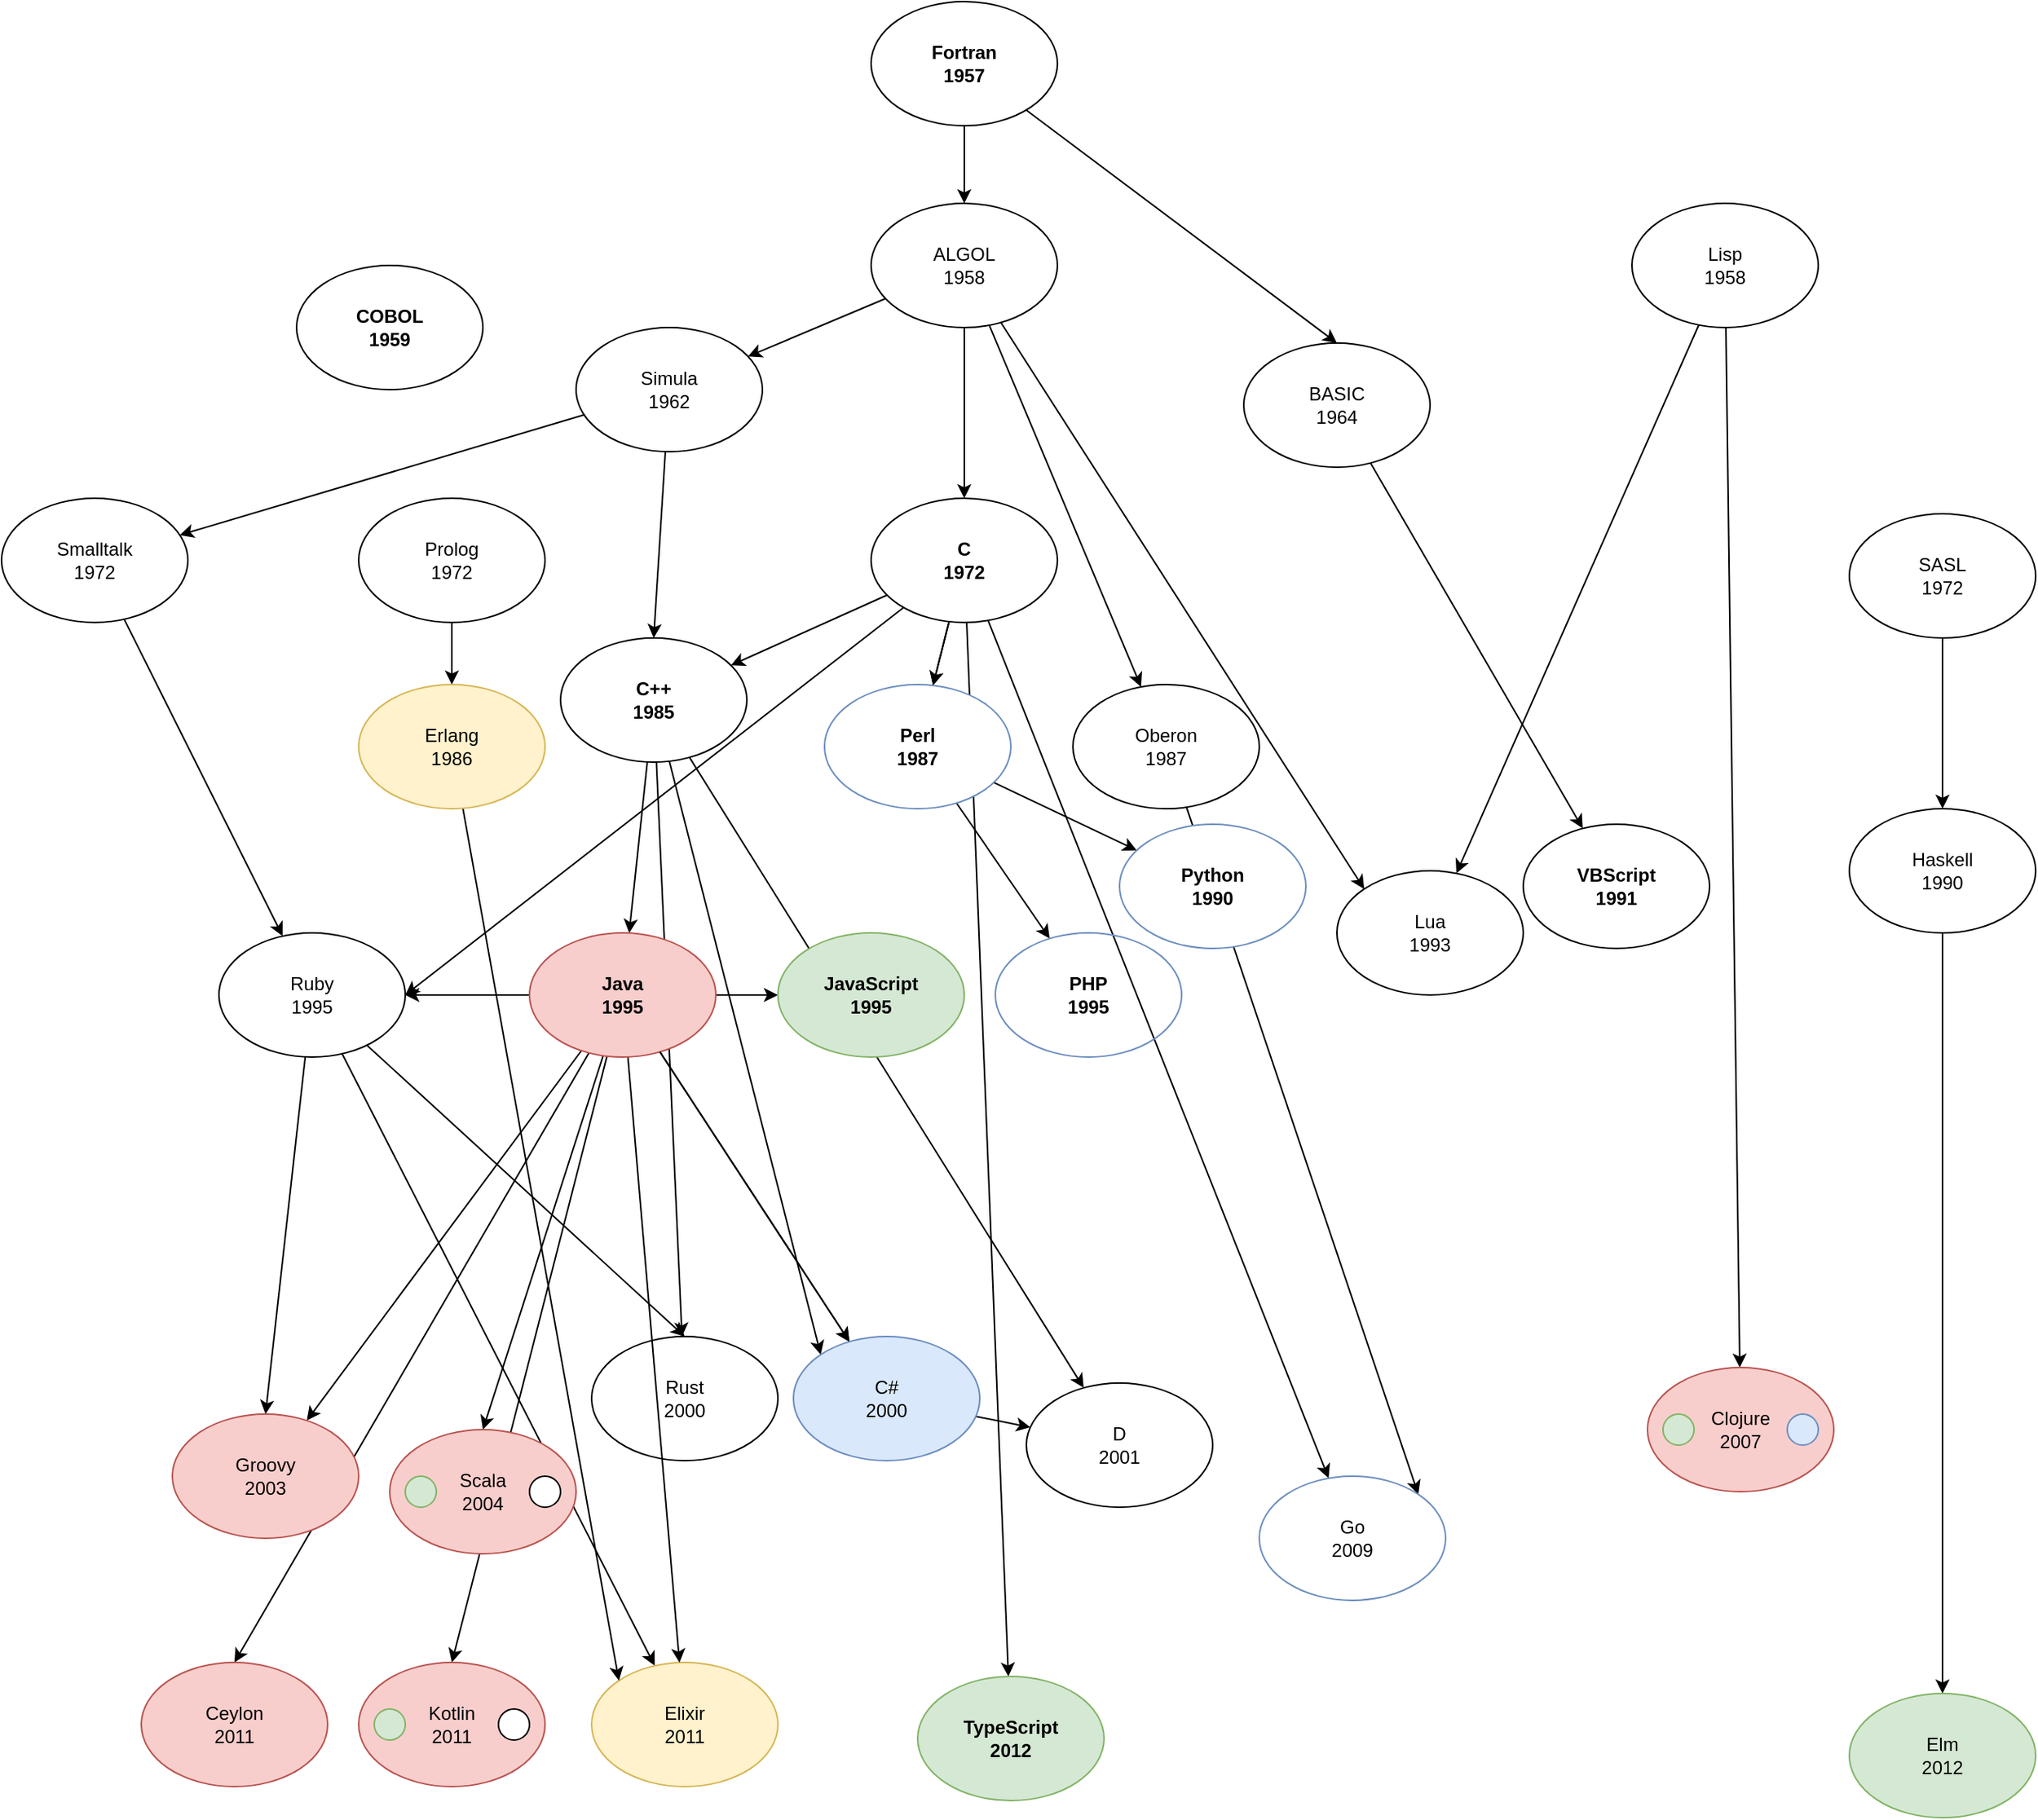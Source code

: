 <mxfile version="12.4.2" type="device" pages="1"><diagram id="Y7-HPS6aQxImyn109C00" name="Page-1"><mxGraphModel dx="1933" dy="830" grid="1" gridSize="10" guides="1" tooltips="1" connect="1" arrows="1" fold="1" page="1" pageScale="1" pageWidth="827" pageHeight="1169" math="0" shadow="0"><root><mxCell id="0"/><mxCell id="1" parent="0"/><mxCell id="qzRQ_gO1J8UZ7r01pVFA-60" value="" style="edgeStyle=none;rounded=0;orthogonalLoop=1;jettySize=auto;html=1;" parent="1" source="qzRQ_gO1J8UZ7r01pVFA-1" target="qzRQ_gO1J8UZ7r01pVFA-59" edge="1"><mxGeometry relative="1" as="geometry"/></mxCell><mxCell id="qzRQ_gO1J8UZ7r01pVFA-63" value="" style="edgeStyle=none;rounded=0;orthogonalLoop=1;jettySize=auto;html=1;" parent="1" source="qzRQ_gO1J8UZ7r01pVFA-1" target="qzRQ_gO1J8UZ7r01pVFA-62" edge="1"><mxGeometry relative="1" as="geometry"/></mxCell><mxCell id="I-1-2Rjgh43q5j4eCBmA-2" value="" style="rounded=0;orthogonalLoop=1;jettySize=auto;html=1;exitX=0.5;exitY=1;exitDx=0;exitDy=0;" edge="1" parent="1" source="I-1-2Rjgh43q5j4eCBmA-5" target="I-1-2Rjgh43q5j4eCBmA-1"><mxGeometry relative="1" as="geometry"/></mxCell><mxCell id="qzRQ_gO1J8UZ7r01pVFA-1" value="Lisp&lt;br&gt;1958" style="ellipse;whiteSpace=wrap;html=1;" parent="1" vertex="1"><mxGeometry x="860" y="140" width="120" height="80" as="geometry"/></mxCell><mxCell id="I-1-2Rjgh43q5j4eCBmA-4" value="" style="edgeStyle=none;rounded=0;orthogonalLoop=1;jettySize=auto;html=1;" edge="1" parent="1" source="I-1-2Rjgh43q5j4eCBmA-1" target="I-1-2Rjgh43q5j4eCBmA-3"><mxGeometry relative="1" as="geometry"/></mxCell><mxCell id="I-1-2Rjgh43q5j4eCBmA-1" value="Haskell&lt;br&gt;1990" style="ellipse;whiteSpace=wrap;html=1;" vertex="1" parent="1"><mxGeometry x="1000" y="530" width="120" height="80" as="geometry"/></mxCell><mxCell id="I-1-2Rjgh43q5j4eCBmA-3" value="Elm&lt;br&gt;2012" style="ellipse;whiteSpace=wrap;html=1;fillColor=#d5e8d4;strokeColor=#82b366;" vertex="1" parent="1"><mxGeometry x="1000" y="1100" width="120" height="80" as="geometry"/></mxCell><mxCell id="qzRQ_gO1J8UZ7r01pVFA-62" value="Clojure&lt;br&gt;2007" style="ellipse;whiteSpace=wrap;html=1;fillColor=#f8cecc;strokeColor=#b85450;" parent="1" vertex="1"><mxGeometry x="870" y="890" width="120" height="80" as="geometry"/></mxCell><mxCell id="qzRQ_gO1J8UZ7r01pVFA-59" value="Lua&lt;br&gt;1993" style="ellipse;whiteSpace=wrap;html=1;" parent="1" vertex="1"><mxGeometry x="670" y="570" width="120" height="80" as="geometry"/></mxCell><mxCell id="qzRQ_gO1J8UZ7r01pVFA-2" value="COBOL&lt;br&gt;1959" style="ellipse;whiteSpace=wrap;html=1;fontStyle=1" parent="1" vertex="1"><mxGeometry y="180" width="120" height="80" as="geometry"/></mxCell><mxCell id="qzRQ_gO1J8UZ7r01pVFA-9" style="edgeStyle=none;rounded=0;orthogonalLoop=1;jettySize=auto;html=1;exitX=0.5;exitY=1;exitDx=0;exitDy=0;" parent="1" source="qzRQ_gO1J8UZ7r01pVFA-16" target="qzRQ_gO1J8UZ7r01pVFA-4" edge="1"><mxGeometry relative="1" as="geometry"><mxPoint x="430" y="300" as="sourcePoint"/></mxGeometry></mxCell><mxCell id="qzRQ_gO1J8UZ7r01pVFA-17" value="" style="edgeStyle=none;rounded=0;orthogonalLoop=1;jettySize=auto;html=1;" parent="1" source="qzRQ_gO1J8UZ7r01pVFA-3" target="qzRQ_gO1J8UZ7r01pVFA-16" edge="1"><mxGeometry relative="1" as="geometry"/></mxCell><mxCell id="qzRQ_gO1J8UZ7r01pVFA-54" style="edgeStyle=none;rounded=0;orthogonalLoop=1;jettySize=auto;html=1;entryX=0.5;entryY=0;entryDx=0;entryDy=0;" parent="1" source="qzRQ_gO1J8UZ7r01pVFA-3" target="qzRQ_gO1J8UZ7r01pVFA-33" edge="1"><mxGeometry relative="1" as="geometry"/></mxCell><mxCell id="qzRQ_gO1J8UZ7r01pVFA-3" value="Fortran&lt;br&gt;1957" style="ellipse;whiteSpace=wrap;html=1;fontStyle=1" parent="1" vertex="1"><mxGeometry x="370" y="10" width="120" height="80" as="geometry"/></mxCell><mxCell id="qzRQ_gO1J8UZ7r01pVFA-19" value="" style="edgeStyle=none;rounded=0;orthogonalLoop=1;jettySize=auto;html=1;" parent="1" source="qzRQ_gO1J8UZ7r01pVFA-16" target="qzRQ_gO1J8UZ7r01pVFA-18" edge="1"><mxGeometry relative="1" as="geometry"/></mxCell><mxCell id="qzRQ_gO1J8UZ7r01pVFA-57" value="" style="edgeStyle=none;rounded=0;orthogonalLoop=1;jettySize=auto;html=1;" parent="1" source="qzRQ_gO1J8UZ7r01pVFA-16" target="qzRQ_gO1J8UZ7r01pVFA-56" edge="1"><mxGeometry relative="1" as="geometry"/></mxCell><mxCell id="qzRQ_gO1J8UZ7r01pVFA-61" style="edgeStyle=none;rounded=0;orthogonalLoop=1;jettySize=auto;html=1;entryX=0;entryY=0;entryDx=0;entryDy=0;" parent="1" source="qzRQ_gO1J8UZ7r01pVFA-16" target="qzRQ_gO1J8UZ7r01pVFA-59" edge="1"><mxGeometry relative="1" as="geometry"/></mxCell><mxCell id="qzRQ_gO1J8UZ7r01pVFA-16" value="ALGOL&lt;br&gt;1958" style="ellipse;whiteSpace=wrap;html=1;" parent="1" vertex="1"><mxGeometry x="370" y="140" width="120" height="80" as="geometry"/></mxCell><mxCell id="qzRQ_gO1J8UZ7r01pVFA-58" style="edgeStyle=none;rounded=0;orthogonalLoop=1;jettySize=auto;html=1;entryX=1;entryY=0;entryDx=0;entryDy=0;" parent="1" source="qzRQ_gO1J8UZ7r01pVFA-56" target="qzRQ_gO1J8UZ7r01pVFA-37" edge="1"><mxGeometry relative="1" as="geometry"/></mxCell><mxCell id="qzRQ_gO1J8UZ7r01pVFA-56" value="Oberon&lt;br&gt;1987" style="ellipse;whiteSpace=wrap;html=1;" parent="1" vertex="1"><mxGeometry x="500" y="450" width="120" height="80" as="geometry"/></mxCell><mxCell id="qzRQ_gO1J8UZ7r01pVFA-21" value="" style="edgeStyle=none;rounded=0;orthogonalLoop=1;jettySize=auto;html=1;" parent="1" source="qzRQ_gO1J8UZ7r01pVFA-18" target="qzRQ_gO1J8UZ7r01pVFA-20" edge="1"><mxGeometry relative="1" as="geometry"/></mxCell><mxCell id="qzRQ_gO1J8UZ7r01pVFA-30" style="edgeStyle=none;rounded=0;orthogonalLoop=1;jettySize=auto;html=1;entryX=0.5;entryY=0;entryDx=0;entryDy=0;" parent="1" source="qzRQ_gO1J8UZ7r01pVFA-18" target="qzRQ_gO1J8UZ7r01pVFA-5" edge="1"><mxGeometry relative="1" as="geometry"/></mxCell><mxCell id="qzRQ_gO1J8UZ7r01pVFA-18" value="Simula&lt;br&gt;1962" style="ellipse;whiteSpace=wrap;html=1;" parent="1" vertex="1"><mxGeometry x="180" y="220" width="120" height="80" as="geometry"/></mxCell><mxCell id="qzRQ_gO1J8UZ7r01pVFA-23" value="" style="edgeStyle=none;rounded=0;orthogonalLoop=1;jettySize=auto;html=1;" parent="1" source="qzRQ_gO1J8UZ7r01pVFA-20" target="qzRQ_gO1J8UZ7r01pVFA-22" edge="1"><mxGeometry relative="1" as="geometry"/></mxCell><mxCell id="qzRQ_gO1J8UZ7r01pVFA-20" value="Smalltalk&lt;br&gt;1972" style="ellipse;whiteSpace=wrap;html=1;" parent="1" vertex="1"><mxGeometry x="-190" y="330" width="120" height="80" as="geometry"/></mxCell><mxCell id="qzRQ_gO1J8UZ7r01pVFA-27" style="edgeStyle=none;rounded=0;orthogonalLoop=1;jettySize=auto;html=1;entryX=0.5;entryY=0;entryDx=0;entryDy=0;" parent="1" source="qzRQ_gO1J8UZ7r01pVFA-22" target="qzRQ_gO1J8UZ7r01pVFA-14" edge="1"><mxGeometry relative="1" as="geometry"/></mxCell><mxCell id="qzRQ_gO1J8UZ7r01pVFA-29" value="" style="edgeStyle=none;rounded=0;orthogonalLoop=1;jettySize=auto;html=1;" parent="1" source="qzRQ_gO1J8UZ7r01pVFA-22" target="qzRQ_gO1J8UZ7r01pVFA-28" edge="1"><mxGeometry relative="1" as="geometry"/></mxCell><mxCell id="qzRQ_gO1J8UZ7r01pVFA-65" style="edgeStyle=none;rounded=0;orthogonalLoop=1;jettySize=auto;html=1;entryX=0.5;entryY=0;entryDx=0;entryDy=0;" parent="1" source="qzRQ_gO1J8UZ7r01pVFA-22" target="qzRQ_gO1J8UZ7r01pVFA-39" edge="1"><mxGeometry relative="1" as="geometry"/></mxCell><mxCell id="qzRQ_gO1J8UZ7r01pVFA-22" value="Ruby&lt;br&gt;1995" style="ellipse;whiteSpace=wrap;html=1;" parent="1" vertex="1"><mxGeometry x="-50" y="610" width="120" height="80" as="geometry"/></mxCell><mxCell id="qzRQ_gO1J8UZ7r01pVFA-28" value="Elixir&lt;br&gt;2011" style="ellipse;whiteSpace=wrap;html=1;fillColor=#fff2cc;strokeColor=#d6b656;" parent="1" vertex="1"><mxGeometry x="190" y="1080" width="120" height="80" as="geometry"/></mxCell><mxCell id="qzRQ_gO1J8UZ7r01pVFA-8" style="rounded=0;orthogonalLoop=1;jettySize=auto;html=1;" parent="1" source="qzRQ_gO1J8UZ7r01pVFA-4" target="qzRQ_gO1J8UZ7r01pVFA-5" edge="1"><mxGeometry relative="1" as="geometry"/></mxCell><mxCell id="qzRQ_gO1J8UZ7r01pVFA-36" style="edgeStyle=none;rounded=0;orthogonalLoop=1;jettySize=auto;html=1;entryX=1;entryY=0.5;entryDx=0;entryDy=0;" parent="1" source="qzRQ_gO1J8UZ7r01pVFA-4" target="qzRQ_gO1J8UZ7r01pVFA-22" edge="1"><mxGeometry relative="1" as="geometry"/></mxCell><mxCell id="qzRQ_gO1J8UZ7r01pVFA-38" value="" style="edgeStyle=none;rounded=0;orthogonalLoop=1;jettySize=auto;html=1;" parent="1" source="qzRQ_gO1J8UZ7r01pVFA-4" target="qzRQ_gO1J8UZ7r01pVFA-37" edge="1"><mxGeometry relative="1" as="geometry"/></mxCell><mxCell id="qzRQ_gO1J8UZ7r01pVFA-42" value="" style="edgeStyle=none;rounded=0;orthogonalLoop=1;jettySize=auto;html=1;" parent="1" source="qzRQ_gO1J8UZ7r01pVFA-4" target="qzRQ_gO1J8UZ7r01pVFA-41" edge="1"><mxGeometry relative="1" as="geometry"/></mxCell><mxCell id="qzRQ_gO1J8UZ7r01pVFA-46" value="" style="edgeStyle=none;rounded=0;orthogonalLoop=1;jettySize=auto;html=1;" parent="1" source="qzRQ_gO1J8UZ7r01pVFA-41" target="qzRQ_gO1J8UZ7r01pVFA-45" edge="1"><mxGeometry relative="1" as="geometry"/></mxCell><mxCell id="I-1-2Rjgh43q5j4eCBmA-16" style="edgeStyle=none;rounded=0;orthogonalLoop=1;jettySize=auto;html=1;" edge="1" parent="1" source="qzRQ_gO1J8UZ7r01pVFA-4" target="I-1-2Rjgh43q5j4eCBmA-14"><mxGeometry relative="1" as="geometry"/></mxCell><mxCell id="qzRQ_gO1J8UZ7r01pVFA-4" value="C&lt;br&gt;1972" style="ellipse;whiteSpace=wrap;html=1;fontStyle=1" parent="1" vertex="1"><mxGeometry x="370" y="330" width="120" height="80" as="geometry"/></mxCell><mxCell id="qzRQ_gO1J8UZ7r01pVFA-45" value="Python&lt;br&gt;1990" style="ellipse;whiteSpace=wrap;html=1;fillColor=#ffffff;strokeColor=#6c8ebf;fontStyle=1" parent="1" vertex="1"><mxGeometry x="530" y="540" width="120" height="80" as="geometry"/></mxCell><mxCell id="qzRQ_gO1J8UZ7r01pVFA-44" value="" style="edgeStyle=none;rounded=0;orthogonalLoop=1;jettySize=auto;html=1;" parent="1" source="qzRQ_gO1J8UZ7r01pVFA-41" target="qzRQ_gO1J8UZ7r01pVFA-43" edge="1"><mxGeometry relative="1" as="geometry"/></mxCell><mxCell id="qzRQ_gO1J8UZ7r01pVFA-43" value="PHP&lt;br&gt;1995" style="ellipse;whiteSpace=wrap;html=1;fillColor=none;strokeColor=#6c8ebf;fontStyle=1" parent="1" vertex="1"><mxGeometry x="450" y="610" width="120" height="80" as="geometry"/></mxCell><mxCell id="qzRQ_gO1J8UZ7r01pVFA-37" value="Go&lt;br&gt;2009" style="ellipse;whiteSpace=wrap;html=1;fillColor=#ffffff;strokeColor=#6c8ebf;" parent="1" vertex="1"><mxGeometry x="620" y="960" width="120" height="80" as="geometry"/></mxCell><mxCell id="qzRQ_gO1J8UZ7r01pVFA-7" value="" style="rounded=0;orthogonalLoop=1;jettySize=auto;html=1;" parent="1" source="qzRQ_gO1J8UZ7r01pVFA-5" target="qzRQ_gO1J8UZ7r01pVFA-6" edge="1"><mxGeometry relative="1" as="geometry"/></mxCell><mxCell id="qzRQ_gO1J8UZ7r01pVFA-13" style="edgeStyle=none;rounded=0;orthogonalLoop=1;jettySize=auto;html=1;entryX=0;entryY=0;entryDx=0;entryDy=0;" parent="1" source="qzRQ_gO1J8UZ7r01pVFA-5" target="qzRQ_gO1J8UZ7r01pVFA-11" edge="1"><mxGeometry relative="1" as="geometry"/></mxCell><mxCell id="qzRQ_gO1J8UZ7r01pVFA-40" value="" style="edgeStyle=none;rounded=0;orthogonalLoop=1;jettySize=auto;html=1;" parent="1" source="qzRQ_gO1J8UZ7r01pVFA-5" target="qzRQ_gO1J8UZ7r01pVFA-39" edge="1"><mxGeometry relative="1" as="geometry"/></mxCell><mxCell id="I-1-2Rjgh43q5j4eCBmA-11" style="edgeStyle=none;rounded=0;orthogonalLoop=1;jettySize=auto;html=1;" edge="1" parent="1" source="qzRQ_gO1J8UZ7r01pVFA-5" target="qzRQ_gO1J8UZ7r01pVFA-66"><mxGeometry relative="1" as="geometry"/></mxCell><mxCell id="qzRQ_gO1J8UZ7r01pVFA-39" value="Rust&lt;br&gt;2000" style="ellipse;whiteSpace=wrap;html=1;" parent="1" vertex="1"><mxGeometry x="190" y="870" width="120" height="80" as="geometry"/></mxCell><mxCell id="qzRQ_gO1J8UZ7r01pVFA-12" value="" style="edgeStyle=none;rounded=0;orthogonalLoop=1;jettySize=auto;html=1;" parent="1" source="qzRQ_gO1J8UZ7r01pVFA-6" target="qzRQ_gO1J8UZ7r01pVFA-11" edge="1"><mxGeometry relative="1" as="geometry"/></mxCell><mxCell id="qzRQ_gO1J8UZ7r01pVFA-15" value="" style="edgeStyle=none;rounded=0;orthogonalLoop=1;jettySize=auto;html=1;" parent="1" source="qzRQ_gO1J8UZ7r01pVFA-6" target="qzRQ_gO1J8UZ7r01pVFA-14" edge="1"><mxGeometry relative="1" as="geometry"/></mxCell><mxCell id="qzRQ_gO1J8UZ7r01pVFA-47" value="" style="edgeStyle=none;rounded=0;orthogonalLoop=1;jettySize=auto;html=1;" parent="1" source="qzRQ_gO1J8UZ7r01pVFA-6" target="qzRQ_gO1J8UZ7r01pVFA-28" edge="1"><mxGeometry relative="1" as="geometry"/></mxCell><mxCell id="qzRQ_gO1J8UZ7r01pVFA-49" value="" style="edgeStyle=none;rounded=0;orthogonalLoop=1;jettySize=auto;html=1;" parent="1" source="qzRQ_gO1J8UZ7r01pVFA-6" target="qzRQ_gO1J8UZ7r01pVFA-48" edge="1"><mxGeometry relative="1" as="geometry"/></mxCell><mxCell id="qzRQ_gO1J8UZ7r01pVFA-51" style="edgeStyle=none;rounded=0;orthogonalLoop=1;jettySize=auto;html=1;entryX=0.5;entryY=0;entryDx=0;entryDy=0;" parent="1" source="qzRQ_gO1J8UZ7r01pVFA-6" target="qzRQ_gO1J8UZ7r01pVFA-50" edge="1"><mxGeometry relative="1" as="geometry"/></mxCell><mxCell id="qzRQ_gO1J8UZ7r01pVFA-53" style="edgeStyle=none;rounded=0;orthogonalLoop=1;jettySize=auto;html=1;entryX=0.5;entryY=0;entryDx=0;entryDy=0;" parent="1" source="qzRQ_gO1J8UZ7r01pVFA-6" target="qzRQ_gO1J8UZ7r01pVFA-52" edge="1"><mxGeometry relative="1" as="geometry"/></mxCell><mxCell id="qzRQ_gO1J8UZ7r01pVFA-67" value="" style="edgeStyle=none;rounded=0;orthogonalLoop=1;jettySize=auto;html=1;" parent="1" source="qzRQ_gO1J8UZ7r01pVFA-11" target="qzRQ_gO1J8UZ7r01pVFA-66" edge="1"><mxGeometry relative="1" as="geometry"/></mxCell><mxCell id="I-1-2Rjgh43q5j4eCBmA-6" value="" style="edgeStyle=none;rounded=0;orthogonalLoop=1;jettySize=auto;html=1;" edge="1" parent="1" source="qzRQ_gO1J8UZ7r01pVFA-6" target="qzRQ_gO1J8UZ7r01pVFA-22"><mxGeometry relative="1" as="geometry"/></mxCell><mxCell id="I-1-2Rjgh43q5j4eCBmA-8" style="edgeStyle=none;rounded=0;orthogonalLoop=1;jettySize=auto;html=1;entryX=0.5;entryY=0;entryDx=0;entryDy=0;" edge="1" parent="1" source="qzRQ_gO1J8UZ7r01pVFA-6" target="I-1-2Rjgh43q5j4eCBmA-7"><mxGeometry relative="1" as="geometry"/></mxCell><mxCell id="qzRQ_gO1J8UZ7r01pVFA-6" value="Java&lt;br&gt;1995" style="ellipse;whiteSpace=wrap;html=1;fillColor=#f8cecc;strokeColor=#b85450;fontStyle=1" parent="1" vertex="1"><mxGeometry x="150" y="610" width="120" height="80" as="geometry"/></mxCell><mxCell id="qzRQ_gO1J8UZ7r01pVFA-66" value="D&lt;br&gt;2001" style="ellipse;whiteSpace=wrap;html=1;" parent="1" vertex="1"><mxGeometry x="470" y="900" width="120" height="80" as="geometry"/></mxCell><mxCell id="qzRQ_gO1J8UZ7r01pVFA-48" value="JavaScript&lt;br&gt;1995" style="ellipse;whiteSpace=wrap;html=1;fillColor=#d5e8d4;strokeColor=#82b366;fontStyle=1" parent="1" vertex="1"><mxGeometry x="310" y="610" width="120" height="80" as="geometry"/></mxCell><mxCell id="qzRQ_gO1J8UZ7r01pVFA-14" value="Groovy&lt;br&gt;2003" style="ellipse;whiteSpace=wrap;html=1;fillColor=#f8cecc;strokeColor=#b85450;" parent="1" vertex="1"><mxGeometry x="-80" y="920" width="120" height="80" as="geometry"/></mxCell><mxCell id="qzRQ_gO1J8UZ7r01pVFA-26" value="" style="edgeStyle=none;rounded=0;orthogonalLoop=1;jettySize=auto;html=1;" parent="1" source="qzRQ_gO1J8UZ7r01pVFA-24" target="qzRQ_gO1J8UZ7r01pVFA-25" edge="1"><mxGeometry relative="1" as="geometry"/></mxCell><mxCell id="qzRQ_gO1J8UZ7r01pVFA-24" value="Prolog&lt;br&gt;1972" style="ellipse;whiteSpace=wrap;html=1;" parent="1" vertex="1"><mxGeometry x="40" y="330" width="120" height="80" as="geometry"/></mxCell><mxCell id="qzRQ_gO1J8UZ7r01pVFA-64" style="edgeStyle=none;rounded=0;orthogonalLoop=1;jettySize=auto;html=1;entryX=0;entryY=0;entryDx=0;entryDy=0;" parent="1" source="qzRQ_gO1J8UZ7r01pVFA-25" target="qzRQ_gO1J8UZ7r01pVFA-28" edge="1"><mxGeometry relative="1" as="geometry"/></mxCell><mxCell id="qzRQ_gO1J8UZ7r01pVFA-25" value="Erlang&lt;br&gt;1986" style="ellipse;whiteSpace=wrap;html=1;fillColor=#fff2cc;strokeColor=#d6b656;" parent="1" vertex="1"><mxGeometry x="40" y="450" width="120" height="80" as="geometry"/></mxCell><mxCell id="qzRQ_gO1J8UZ7r01pVFA-35" value="" style="edgeStyle=none;rounded=0;orthogonalLoop=1;jettySize=auto;html=1;" parent="1" source="qzRQ_gO1J8UZ7r01pVFA-33" target="qzRQ_gO1J8UZ7r01pVFA-34" edge="1"><mxGeometry relative="1" as="geometry"/></mxCell><mxCell id="qzRQ_gO1J8UZ7r01pVFA-33" value="BASIC&lt;br&gt;1964" style="ellipse;whiteSpace=wrap;html=1;" parent="1" vertex="1"><mxGeometry x="610" y="230" width="120" height="80" as="geometry"/></mxCell><mxCell id="qzRQ_gO1J8UZ7r01pVFA-34" value="VBScript&lt;br&gt;1991" style="ellipse;whiteSpace=wrap;html=1;fontStyle=1" parent="1" vertex="1"><mxGeometry x="790" y="540" width="120" height="80" as="geometry"/></mxCell><mxCell id="qzRQ_gO1J8UZ7r01pVFA-50" value="Scala&lt;br&gt;2004" style="ellipse;whiteSpace=wrap;html=1;fillColor=#f8cecc;strokeColor=#b85450;" parent="1" vertex="1"><mxGeometry x="60" y="930" width="120" height="80" as="geometry"/></mxCell><mxCell id="qzRQ_gO1J8UZ7r01pVFA-52" value="Kotlin&lt;br&gt;2011" style="ellipse;whiteSpace=wrap;html=1;fillColor=#f8cecc;strokeColor=#b85450;" parent="1" vertex="1"><mxGeometry x="40" y="1080" width="120" height="80" as="geometry"/></mxCell><mxCell id="I-1-2Rjgh43q5j4eCBmA-5" value="SASL&lt;br&gt;1972" style="ellipse;whiteSpace=wrap;html=1;" vertex="1" parent="1"><mxGeometry x="1000" y="340" width="120" height="80" as="geometry"/></mxCell><mxCell id="I-1-2Rjgh43q5j4eCBmA-7" value="Ceylon&lt;br&gt;2011" style="ellipse;whiteSpace=wrap;html=1;fillColor=#f8cecc;strokeColor=#b85450;" vertex="1" parent="1"><mxGeometry x="-100" y="1080" width="120" height="80" as="geometry"/></mxCell><mxCell id="qzRQ_gO1J8UZ7r01pVFA-11" value="C#&lt;br&gt;2000" style="ellipse;whiteSpace=wrap;html=1;fillColor=#dae8fc;strokeColor=#6c8ebf;" parent="1" vertex="1"><mxGeometry x="320" y="870" width="120" height="80" as="geometry"/></mxCell><mxCell id="I-1-2Rjgh43q5j4eCBmA-9" value="" style="edgeStyle=none;rounded=0;orthogonalLoop=1;jettySize=auto;html=1;" edge="1" parent="1" source="qzRQ_gO1J8UZ7r01pVFA-6" target="qzRQ_gO1J8UZ7r01pVFA-11"><mxGeometry relative="1" as="geometry"><mxPoint x="242.459" y="683.641" as="sourcePoint"/><mxPoint x="457.525" y="906.365" as="targetPoint"/></mxGeometry></mxCell><mxCell id="qzRQ_gO1J8UZ7r01pVFA-41" value="Perl&lt;br&gt;1987" style="ellipse;whiteSpace=wrap;html=1;fillColor=#ffffff;strokeColor=#6c8ebf;fontStyle=1" parent="1" vertex="1"><mxGeometry x="340" y="450" width="120" height="80" as="geometry"/></mxCell><mxCell id="I-1-2Rjgh43q5j4eCBmA-12" value="" style="edgeStyle=none;rounded=0;orthogonalLoop=1;jettySize=auto;html=1;" edge="1" parent="1" source="qzRQ_gO1J8UZ7r01pVFA-4" target="qzRQ_gO1J8UZ7r01pVFA-41"><mxGeometry relative="1" as="geometry"><mxPoint x="154.278" y="316.994" as="sourcePoint"/><mxPoint x="525.691" y="543.029" as="targetPoint"/></mxGeometry></mxCell><mxCell id="qzRQ_gO1J8UZ7r01pVFA-5" value="C++&lt;br&gt;1985" style="ellipse;whiteSpace=wrap;html=1;fontStyle=1" parent="1" vertex="1"><mxGeometry x="170" y="420" width="120" height="80" as="geometry"/></mxCell><mxCell id="I-1-2Rjgh43q5j4eCBmA-14" value="TypeScript&lt;br&gt;2012" style="ellipse;whiteSpace=wrap;html=1;fillColor=#d5e8d4;strokeColor=#82b366;fontStyle=1" vertex="1" parent="1"><mxGeometry x="400" y="1089" width="120" height="80" as="geometry"/></mxCell><mxCell id="I-1-2Rjgh43q5j4eCBmA-17" value="" style="ellipse;whiteSpace=wrap;html=1;aspect=fixed;fillColor=#d5e8d4;strokeColor=#82b366;" vertex="1" parent="1"><mxGeometry x="50" y="1110" width="20" height="20" as="geometry"/></mxCell><mxCell id="I-1-2Rjgh43q5j4eCBmA-18" value="" style="ellipse;whiteSpace=wrap;html=1;aspect=fixed;" vertex="1" parent="1"><mxGeometry x="130" y="1110" width="20" height="20" as="geometry"/></mxCell><mxCell id="I-1-2Rjgh43q5j4eCBmA-21" value="" style="ellipse;whiteSpace=wrap;html=1;aspect=fixed;fillColor=#d5e8d4;strokeColor=#82b366;" vertex="1" parent="1"><mxGeometry x="880" y="920" width="20" height="20" as="geometry"/></mxCell><mxCell id="I-1-2Rjgh43q5j4eCBmA-22" value="" style="ellipse;whiteSpace=wrap;html=1;aspect=fixed;fillColor=#dae8fc;strokeColor=#6c8ebf;" vertex="1" parent="1"><mxGeometry x="960" y="920" width="20" height="20" as="geometry"/></mxCell><mxCell id="I-1-2Rjgh43q5j4eCBmA-23" value="" style="ellipse;whiteSpace=wrap;html=1;aspect=fixed;fillColor=#d5e8d4;strokeColor=#82b366;" vertex="1" parent="1"><mxGeometry x="70" y="960" width="20" height="20" as="geometry"/></mxCell><mxCell id="I-1-2Rjgh43q5j4eCBmA-24" value="" style="ellipse;whiteSpace=wrap;html=1;aspect=fixed;" vertex="1" parent="1"><mxGeometry x="150" y="960" width="20" height="20" as="geometry"/></mxCell></root></mxGraphModel></diagram></mxfile>